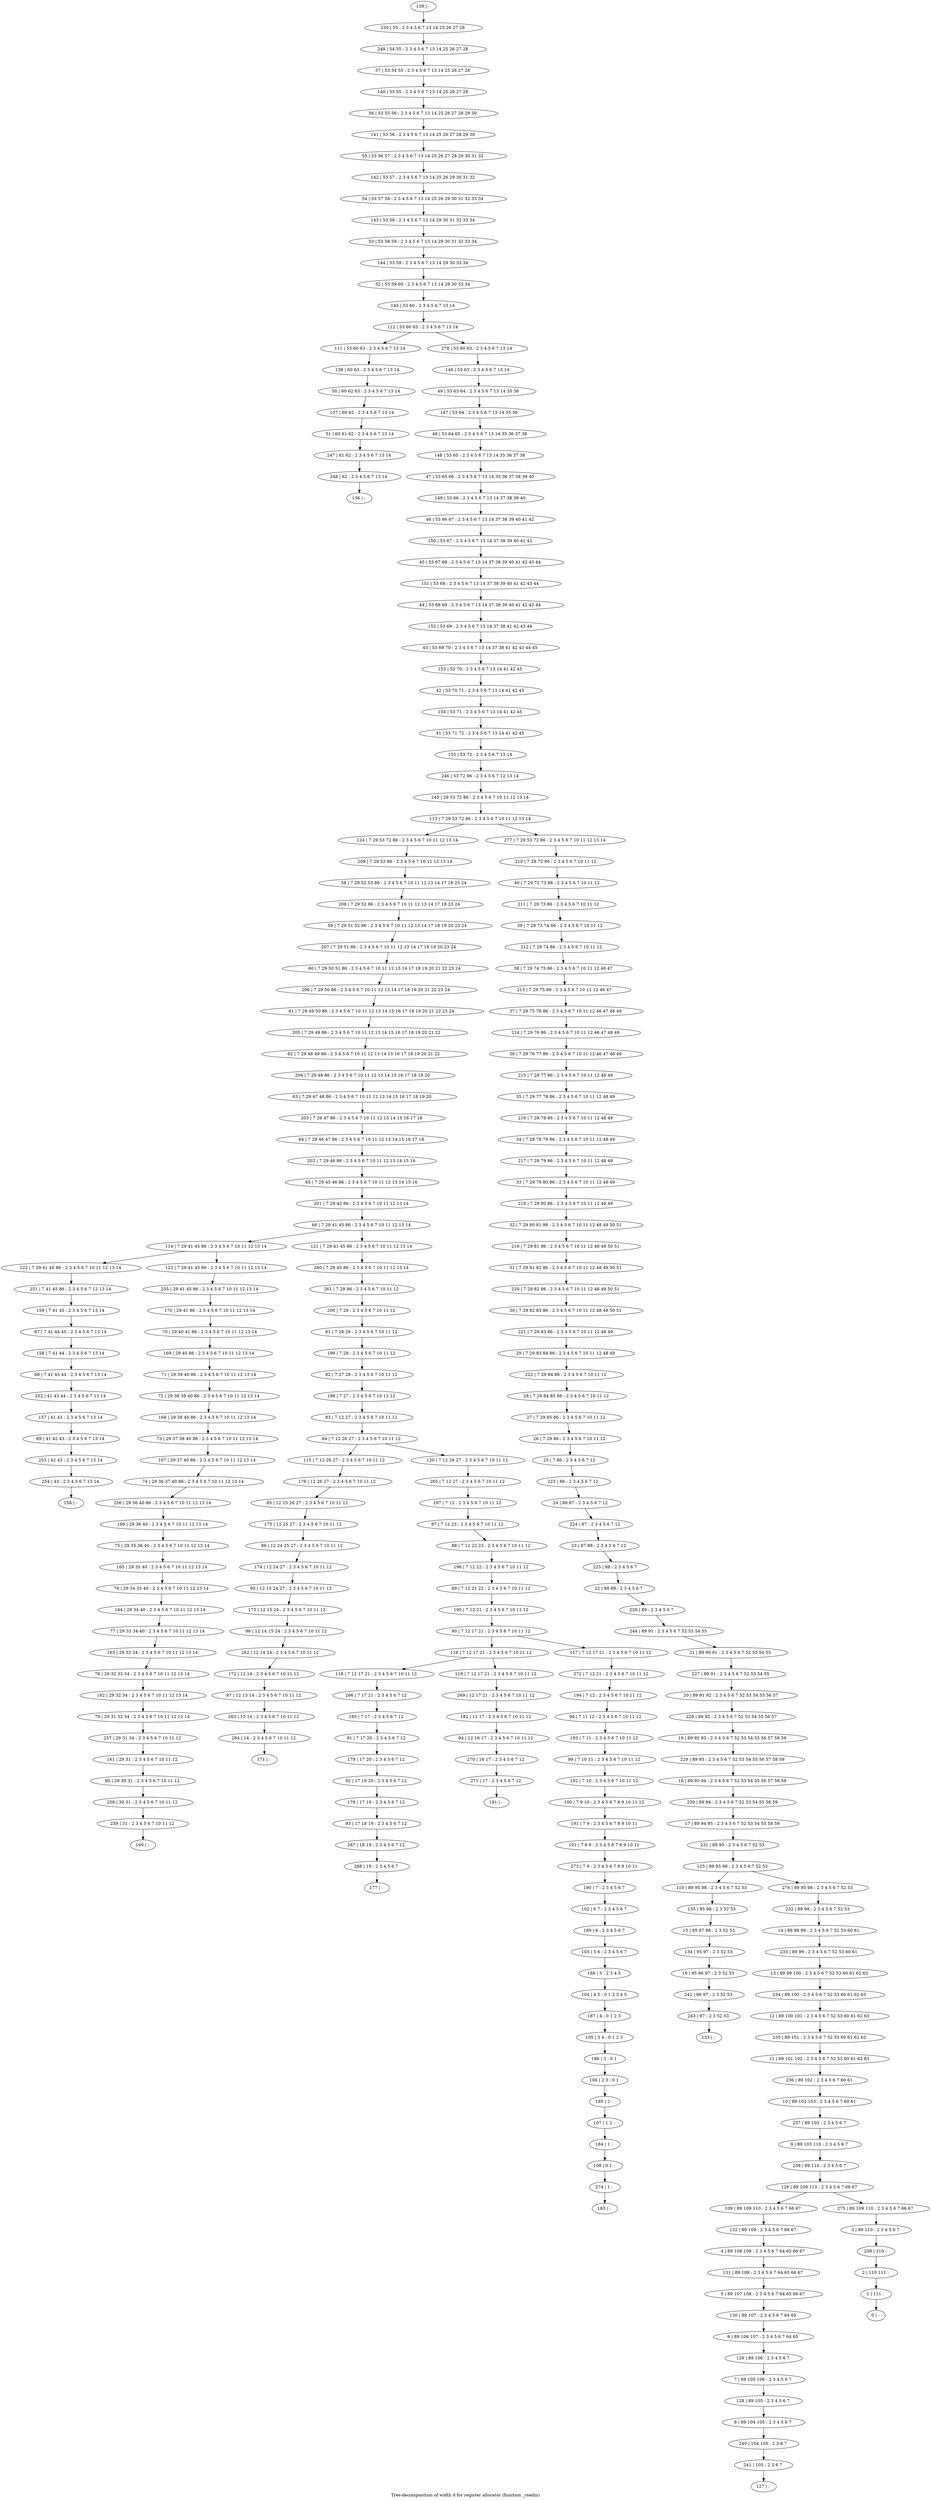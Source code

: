 digraph G {
graph [label="Tree-decomposition of width 4 for register allocator (function _readin)"]
0[label="0 | : "];
1[label="1 | 111 : "];
2[label="2 | 110 111 : "];
3[label="3 | 89 110 : 2 3 4 5 6 7 "];
4[label="4 | 89 108 109 : 2 3 4 5 6 7 64 65 66 67 "];
5[label="5 | 89 107 108 : 2 3 4 5 6 7 64 65 66 67 "];
6[label="6 | 89 106 107 : 2 3 4 5 6 7 64 65 "];
7[label="7 | 89 105 106 : 2 3 4 5 6 7 "];
8[label="8 | 89 104 105 : 2 3 4 5 6 7 "];
9[label="9 | 89 103 110 : 2 3 4 5 6 7 "];
10[label="10 | 89 102 103 : 2 3 4 5 6 7 60 61 "];
11[label="11 | 89 101 102 : 2 3 4 5 6 7 52 53 60 61 62 63 "];
12[label="12 | 89 100 101 : 2 3 4 5 6 7 52 53 60 61 62 63 "];
13[label="13 | 89 99 100 : 2 3 4 5 6 7 52 53 60 61 62 63 "];
14[label="14 | 89 98 99 : 2 3 4 5 6 7 52 53 60 61 "];
15[label="15 | 95 97 98 : 2 3 52 53 "];
16[label="16 | 95 96 97 : 2 3 52 53 "];
17[label="17 | 89 94 95 : 2 3 4 5 6 7 52 53 54 55 58 59 "];
18[label="18 | 89 93 94 : 2 3 4 5 6 7 52 53 54 55 56 57 58 59 "];
19[label="19 | 89 92 93 : 2 3 4 5 6 7 52 53 54 55 56 57 58 59 "];
20[label="20 | 89 91 92 : 2 3 4 5 6 7 52 53 54 55 56 57 "];
21[label="21 | 89 90 91 : 2 3 4 5 6 7 52 53 54 55 "];
22[label="22 | 88 89 : 2 3 4 5 6 7 "];
23[label="23 | 87 88 : 2 3 4 5 6 7 12 "];
24[label="24 | 86 87 : 2 3 4 5 6 7 12 "];
25[label="25 | 7 86 : 2 3 4 5 6 7 12 "];
26[label="26 | 7 29 86 : 2 3 4 5 6 7 10 11 12 "];
27[label="27 | 7 29 85 86 : 2 3 4 5 6 7 10 11 12 "];
28[label="28 | 7 29 84 85 86 : 2 3 4 5 6 7 10 11 12 "];
29[label="29 | 7 29 83 84 86 : 2 3 4 5 6 7 10 11 12 48 49 "];
30[label="30 | 7 29 82 83 86 : 2 3 4 5 6 7 10 11 12 48 49 50 51 "];
31[label="31 | 7 29 81 82 86 : 2 3 4 5 6 7 10 11 12 48 49 50 51 "];
32[label="32 | 7 29 80 81 86 : 2 3 4 5 6 7 10 11 12 48 49 50 51 "];
33[label="33 | 7 29 79 80 86 : 2 3 4 5 6 7 10 11 12 48 49 "];
34[label="34 | 7 29 78 79 86 : 2 3 4 5 6 7 10 11 12 48 49 "];
35[label="35 | 7 29 77 78 86 : 2 3 4 5 6 7 10 11 12 48 49 "];
36[label="36 | 7 29 76 77 86 : 2 3 4 5 6 7 10 11 12 46 47 48 49 "];
37[label="37 | 7 29 75 76 86 : 2 3 4 5 6 7 10 11 12 46 47 48 49 "];
38[label="38 | 7 29 74 75 86 : 2 3 4 5 6 7 10 11 12 46 47 "];
39[label="39 | 7 29 73 74 86 : 2 3 4 5 6 7 10 11 12 "];
40[label="40 | 7 29 72 73 86 : 2 3 4 5 6 7 10 11 12 "];
41[label="41 | 53 71 72 : 2 3 4 5 6 7 13 14 41 42 45 "];
42[label="42 | 53 70 71 : 2 3 4 5 6 7 13 14 41 42 45 "];
43[label="43 | 53 69 70 : 2 3 4 5 6 7 13 14 37 38 41 42 43 44 45 "];
44[label="44 | 53 68 69 : 2 3 4 5 6 7 13 14 37 38 39 40 41 42 43 44 "];
45[label="45 | 53 67 68 : 2 3 4 5 6 7 13 14 37 38 39 40 41 42 43 44 "];
46[label="46 | 53 66 67 : 2 3 4 5 6 7 13 14 37 38 39 40 41 42 "];
47[label="47 | 53 65 66 : 2 3 4 5 6 7 13 14 35 36 37 38 39 40 "];
48[label="48 | 53 64 65 : 2 3 4 5 6 7 13 14 35 36 37 38 "];
49[label="49 | 53 63 64 : 2 3 4 5 6 7 13 14 35 36 "];
50[label="50 | 60 62 63 : 2 3 4 5 6 7 13 14 "];
51[label="51 | 60 61 62 : 2 3 4 5 6 7 13 14 "];
52[label="52 | 53 59 60 : 2 3 4 5 6 7 13 14 29 30 33 34 "];
53[label="53 | 53 58 59 : 2 3 4 5 6 7 13 14 29 30 31 32 33 34 "];
54[label="54 | 53 57 58 : 2 3 4 5 6 7 13 14 25 26 29 30 31 32 33 34 "];
55[label="55 | 53 56 57 : 2 3 4 5 6 7 13 14 25 26 27 28 29 30 31 32 "];
56[label="56 | 53 55 56 : 2 3 4 5 6 7 13 14 25 26 27 28 29 30 "];
57[label="57 | 53 54 55 : 2 3 4 5 6 7 13 14 25 26 27 28 "];
58[label="58 | 7 29 52 53 86 : 2 3 4 5 6 7 10 11 12 13 14 17 18 23 24 "];
59[label="59 | 7 29 51 52 86 : 2 3 4 5 6 7 10 11 12 13 14 17 18 19 20 23 24 "];
60[label="60 | 7 29 50 51 86 : 2 3 4 5 6 7 10 11 12 13 14 17 18 19 20 21 22 23 24 "];
61[label="61 | 7 29 49 50 86 : 2 3 4 5 6 7 10 11 12 13 14 15 16 17 18 19 20 21 22 23 24 "];
62[label="62 | 7 29 48 49 86 : 2 3 4 5 6 7 10 11 12 13 14 15 16 17 18 19 20 21 22 "];
63[label="63 | 7 29 47 48 86 : 2 3 4 5 6 7 10 11 12 13 14 15 16 17 18 19 20 "];
64[label="64 | 7 29 46 47 86 : 2 3 4 5 6 7 10 11 12 13 14 15 16 17 18 "];
65[label="65 | 7 29 45 46 86 : 2 3 4 5 6 7 10 11 12 13 14 15 16 "];
66[label="66 | 7 29 41 45 86 : 2 3 4 5 6 7 10 11 12 13 14 "];
67[label="67 | 7 41 44 45 : 2 3 4 5 6 7 13 14 "];
68[label="68 | 7 41 43 44 : 2 3 4 5 6 7 13 14 "];
69[label="69 | 41 42 43 : 2 3 4 5 6 7 13 14 "];
70[label="70 | 29 40 41 86 : 2 3 4 5 6 7 10 11 12 13 14 "];
71[label="71 | 29 39 40 86 : 2 3 4 5 6 7 10 11 12 13 14 "];
72[label="72 | 29 38 39 40 86 : 2 3 4 5 6 7 10 11 12 13 14 "];
73[label="73 | 29 37 38 40 86 : 2 3 4 5 6 7 10 11 12 13 14 "];
74[label="74 | 29 36 37 40 86 : 2 3 4 5 6 7 10 11 12 13 14 "];
75[label="75 | 29 35 36 40 : 2 3 4 5 6 7 10 11 12 13 14 "];
76[label="76 | 29 34 35 40 : 2 3 4 5 6 7 10 11 12 13 14 "];
77[label="77 | 29 33 34 40 : 2 3 4 5 6 7 10 11 12 13 14 "];
78[label="78 | 29 32 33 34 : 2 3 4 5 6 7 10 11 12 13 14 "];
79[label="79 | 29 31 32 34 : 2 3 4 5 6 7 10 11 12 13 14 "];
80[label="80 | 29 30 31 : 2 3 4 5 6 7 10 11 12 "];
81[label="81 | 7 28 29 : 2 3 4 5 6 7 10 11 12 "];
82[label="82 | 7 27 28 : 2 3 4 5 6 7 10 11 12 "];
83[label="83 | 7 12 27 : 2 3 4 5 6 7 10 11 12 "];
84[label="84 | 7 12 26 27 : 2 3 4 5 6 7 10 11 12 "];
85[label="85 | 12 25 26 27 : 2 3 4 5 6 7 10 11 12 "];
86[label="86 | 12 24 25 27 : 2 3 4 5 6 7 10 11 12 "];
87[label="87 | 7 12 23 : 2 3 4 5 6 7 10 11 12 "];
88[label="88 | 7 12 22 23 : 2 3 4 5 6 7 10 11 12 "];
89[label="89 | 7 12 21 22 : 2 3 4 5 6 7 10 11 12 "];
90[label="90 | 7 12 17 21 : 2 3 4 5 6 7 10 11 12 "];
91[label="91 | 7 17 20 : 2 3 4 5 6 7 12 "];
92[label="92 | 17 19 20 : 2 3 4 5 6 7 12 "];
93[label="93 | 17 18 19 : 2 3 4 5 6 7 12 "];
94[label="94 | 12 16 17 : 2 3 4 5 6 7 10 11 12 "];
95[label="95 | 12 15 24 27 : 2 3 4 5 6 7 10 11 12 "];
96[label="96 | 12 14 15 24 : 2 3 4 5 6 7 10 11 12 "];
97[label="97 | 12 13 14 : 2 3 4 5 6 7 10 11 12 "];
98[label="98 | 7 11 12 : 2 3 4 5 6 7 10 11 12 "];
99[label="99 | 7 10 11 : 2 3 4 5 6 7 10 11 12 "];
100[label="100 | 7 9 10 : 2 3 4 5 6 7 8 9 10 11 12 "];
101[label="101 | 7 8 9 : 2 3 4 5 6 7 8 9 10 11 "];
102[label="102 | 6 7 : 2 3 4 5 6 7 "];
103[label="103 | 5 6 : 2 3 4 5 6 7 "];
104[label="104 | 4 5 : 0 1 2 3 4 5 "];
105[label="105 | 3 4 : 0 1 2 3 "];
106[label="106 | 2 3 : 0 1 "];
107[label="107 | 1 2 : "];
108[label="108 | 0 1 : "];
109[label="109 | 89 109 110 : 2 3 4 5 6 7 66 67 "];
110[label="110 | 89 95 98 : 2 3 4 5 6 7 52 53 "];
111[label="111 | 53 60 63 : 2 3 4 5 6 7 13 14 "];
112[label="112 | 53 60 63 : 2 3 4 5 6 7 13 14 "];
113[label="113 | 7 29 53 72 86 : 2 3 4 5 6 7 10 11 12 13 14 "];
114[label="114 | 7 29 41 45 86 : 2 3 4 5 6 7 10 11 12 13 14 "];
115[label="115 | 7 12 26 27 : 2 3 4 5 6 7 10 11 12 "];
116[label="116 | 7 12 17 21 : 2 3 4 5 6 7 10 11 12 "];
117[label="117 | 7 12 17 21 : 2 3 4 5 6 7 10 11 12 "];
118[label="118 | 7 12 17 21 : 2 3 4 5 6 7 10 11 12 "];
119[label="119 | 7 12 17 21 : 2 3 4 5 6 7 10 11 12 "];
120[label="120 | 7 12 26 27 : 2 3 4 5 6 7 10 11 12 "];
121[label="121 | 7 29 41 45 86 : 2 3 4 5 6 7 10 11 12 13 14 "];
122[label="122 | 7 29 41 45 86 : 2 3 4 5 6 7 10 11 12 13 14 "];
123[label="123 | 7 29 41 45 86 : 2 3 4 5 6 7 10 11 12 13 14 "];
124[label="124 | 7 29 53 72 86 : 2 3 4 5 6 7 10 11 12 13 14 "];
125[label="125 | 89 95 98 : 2 3 4 5 6 7 52 53 "];
126[label="126 | 89 109 110 : 2 3 4 5 6 7 66 67 "];
127[label="127 | : "];
128[label="128 | 89 105 : 2 3 4 5 6 7 "];
129[label="129 | 89 106 : 2 3 4 5 6 7 "];
130[label="130 | 89 107 : 2 3 4 5 6 7 64 65 "];
131[label="131 | 89 108 : 2 3 4 5 6 7 64 65 66 67 "];
132[label="132 | 89 109 : 2 3 4 5 6 7 66 67 "];
133[label="133 | : "];
134[label="134 | 95 97 : 2 3 52 53 "];
135[label="135 | 95 98 : 2 3 52 53 "];
136[label="136 | : "];
137[label="137 | 60 62 : 2 3 4 5 6 7 13 14 "];
138[label="138 | 60 63 : 2 3 4 5 6 7 13 14 "];
139[label="139 | : "];
140[label="140 | 53 55 : 2 3 4 5 6 7 13 14 25 26 27 28 "];
141[label="141 | 53 56 : 2 3 4 5 6 7 13 14 25 26 27 28 29 30 "];
142[label="142 | 53 57 : 2 3 4 5 6 7 13 14 25 26 29 30 31 32 "];
143[label="143 | 53 58 : 2 3 4 5 6 7 13 14 29 30 31 32 33 34 "];
144[label="144 | 53 59 : 2 3 4 5 6 7 13 14 29 30 33 34 "];
145[label="145 | 53 60 : 2 3 4 5 6 7 13 14 "];
146[label="146 | 53 63 : 2 3 4 5 6 7 13 14 "];
147[label="147 | 53 64 : 2 3 4 5 6 7 13 14 35 36 "];
148[label="148 | 53 65 : 2 3 4 5 6 7 13 14 35 36 37 38 "];
149[label="149 | 53 66 : 2 3 4 5 6 7 13 14 37 38 39 40 "];
150[label="150 | 53 67 : 2 3 4 5 6 7 13 14 37 38 39 40 41 42 "];
151[label="151 | 53 68 : 2 3 4 5 6 7 13 14 37 38 39 40 41 42 43 44 "];
152[label="152 | 53 69 : 2 3 4 5 6 7 13 14 37 38 41 42 43 44 "];
153[label="153 | 53 70 : 2 3 4 5 6 7 13 14 41 42 45 "];
154[label="154 | 53 71 : 2 3 4 5 6 7 13 14 41 42 45 "];
155[label="155 | 53 72 : 2 3 4 5 6 7 13 14 "];
156[label="156 | : "];
157[label="157 | 41 43 : 2 3 4 5 6 7 13 14 "];
158[label="158 | 7 41 44 : 2 3 4 5 6 7 13 14 "];
159[label="159 | 7 41 45 : 2 3 4 5 6 7 13 14 "];
160[label="160 | : "];
161[label="161 | 29 31 : 2 3 4 5 6 7 10 11 12 "];
162[label="162 | 29 32 34 : 2 3 4 5 6 7 10 11 12 13 14 "];
163[label="163 | 29 33 34 : 2 3 4 5 6 7 10 11 12 13 14 "];
164[label="164 | 29 34 40 : 2 3 4 5 6 7 10 11 12 13 14 "];
165[label="165 | 29 35 40 : 2 3 4 5 6 7 10 11 12 13 14 "];
166[label="166 | 29 36 40 : 2 3 4 5 6 7 10 11 12 13 14 "];
167[label="167 | 29 37 40 86 : 2 3 4 5 6 7 10 11 12 13 14 "];
168[label="168 | 29 38 40 86 : 2 3 4 5 6 7 10 11 12 13 14 "];
169[label="169 | 29 40 86 : 2 3 4 5 6 7 10 11 12 13 14 "];
170[label="170 | 29 41 86 : 2 3 4 5 6 7 10 11 12 13 14 "];
171[label="171 | : "];
172[label="172 | 12 14 : 2 3 4 5 6 7 10 11 12 "];
173[label="173 | 12 15 24 : 2 3 4 5 6 7 10 11 12 "];
174[label="174 | 12 24 27 : 2 3 4 5 6 7 10 11 12 "];
175[label="175 | 12 25 27 : 2 3 4 5 6 7 10 11 12 "];
176[label="176 | 12 26 27 : 2 3 4 5 6 7 10 11 12 "];
177[label="177 | : "];
178[label="178 | 17 19 : 2 3 4 5 6 7 12 "];
179[label="179 | 17 20 : 2 3 4 5 6 7 12 "];
180[label="180 | 7 17 : 2 3 4 5 6 7 12 "];
181[label="181 | : "];
182[label="182 | 12 17 : 2 3 4 5 6 7 10 11 12 "];
183[label="183 | : "];
184[label="184 | 1 : "];
185[label="185 | 2 : "];
186[label="186 | 3 : 0 1 "];
187[label="187 | 4 : 0 1 2 3 "];
188[label="188 | 5 : 2 3 4 5 "];
189[label="189 | 6 : 2 3 4 5 6 7 "];
190[label="190 | 7 : 2 3 4 5 6 7 "];
191[label="191 | 7 9 : 2 3 4 5 6 7 8 9 10 11 "];
192[label="192 | 7 10 : 2 3 4 5 6 7 10 11 12 "];
193[label="193 | 7 11 : 2 3 4 5 6 7 10 11 12 "];
194[label="194 | 7 12 : 2 3 4 5 6 7 10 11 12 "];
195[label="195 | 7 12 21 : 2 3 4 5 6 7 10 11 12 "];
196[label="196 | 7 12 22 : 2 3 4 5 6 7 10 11 12 "];
197[label="197 | 7 12 : 2 3 4 5 6 7 10 11 12 "];
198[label="198 | 7 27 : 2 3 4 5 6 7 10 11 12 "];
199[label="199 | 7 28 : 2 3 4 5 6 7 10 11 12 "];
200[label="200 | 7 29 : 2 3 4 5 6 7 10 11 12 "];
201[label="201 | 7 29 45 86 : 2 3 4 5 6 7 10 11 12 13 14 "];
202[label="202 | 7 29 46 86 : 2 3 4 5 6 7 10 11 12 13 14 15 16 "];
203[label="203 | 7 29 47 86 : 2 3 4 5 6 7 10 11 12 13 14 15 16 17 18 "];
204[label="204 | 7 29 48 86 : 2 3 4 5 6 7 10 11 12 13 14 15 16 17 18 19 20 "];
205[label="205 | 7 29 49 86 : 2 3 4 5 6 7 10 11 12 13 14 15 16 17 18 19 20 21 22 "];
206[label="206 | 7 29 50 86 : 2 3 4 5 6 7 10 11 12 13 14 17 18 19 20 21 22 23 24 "];
207[label="207 | 7 29 51 86 : 2 3 4 5 6 7 10 11 12 13 14 17 18 19 20 23 24 "];
208[label="208 | 7 29 52 86 : 2 3 4 5 6 7 10 11 12 13 14 17 18 23 24 "];
209[label="209 | 7 29 53 86 : 2 3 4 5 6 7 10 11 12 13 14 "];
210[label="210 | 7 29 72 86 : 2 3 4 5 6 7 10 11 12 "];
211[label="211 | 7 29 73 86 : 2 3 4 5 6 7 10 11 12 "];
212[label="212 | 7 29 74 86 : 2 3 4 5 6 7 10 11 12 "];
213[label="213 | 7 29 75 86 : 2 3 4 5 6 7 10 11 12 46 47 "];
214[label="214 | 7 29 76 86 : 2 3 4 5 6 7 10 11 12 46 47 48 49 "];
215[label="215 | 7 29 77 86 : 2 3 4 5 6 7 10 11 12 48 49 "];
216[label="216 | 7 29 78 86 : 2 3 4 5 6 7 10 11 12 48 49 "];
217[label="217 | 7 29 79 86 : 2 3 4 5 6 7 10 11 12 48 49 "];
218[label="218 | 7 29 80 86 : 2 3 4 5 6 7 10 11 12 48 49 "];
219[label="219 | 7 29 81 86 : 2 3 4 5 6 7 10 11 12 48 49 50 51 "];
220[label="220 | 7 29 82 86 : 2 3 4 5 6 7 10 11 12 48 49 50 51 "];
221[label="221 | 7 29 83 86 : 2 3 4 5 6 7 10 11 12 48 49 "];
222[label="222 | 7 29 84 86 : 2 3 4 5 6 7 10 11 12 "];
223[label="223 | 86 : 2 3 4 5 6 7 12 "];
224[label="224 | 87 : 2 3 4 5 6 7 12 "];
225[label="225 | 88 : 2 3 4 5 6 7 "];
226[label="226 | 89 : 2 3 4 5 6 7 "];
227[label="227 | 89 91 : 2 3 4 5 6 7 52 53 54 55 "];
228[label="228 | 89 92 : 2 3 4 5 6 7 52 53 54 55 56 57 "];
229[label="229 | 89 93 : 2 3 4 5 6 7 52 53 54 55 56 57 58 59 "];
230[label="230 | 89 94 : 2 3 4 5 6 7 52 53 54 55 58 59 "];
231[label="231 | 89 95 : 2 3 4 5 6 7 52 53 "];
232[label="232 | 89 98 : 2 3 4 5 6 7 52 53 "];
233[label="233 | 89 99 : 2 3 4 5 6 7 52 53 60 61 "];
234[label="234 | 89 100 : 2 3 4 5 6 7 52 53 60 61 62 63 "];
235[label="235 | 89 101 : 2 3 4 5 6 7 52 53 60 61 62 63 "];
236[label="236 | 89 102 : 2 3 4 5 6 7 60 61 "];
237[label="237 | 89 103 : 2 3 4 5 6 7 "];
238[label="238 | 89 110 : 2 3 4 5 6 7 "];
239[label="239 | 110 : "];
240[label="240 | 104 105 : 2 3 6 7 "];
241[label="241 | 105 : 2 3 6 7 "];
242[label="242 | 96 97 : 2 3 52 53 "];
243[label="243 | 97 : 2 3 52 53 "];
244[label="244 | 89 91 : 2 3 4 5 6 7 52 53 54 55 "];
245[label="245 | 29 53 72 86 : 2 3 4 5 6 7 10 11 12 13 14 "];
246[label="246 | 53 72 86 : 2 3 4 5 6 7 12 13 14 "];
247[label="247 | 61 62 : 2 3 4 5 6 7 13 14 "];
248[label="248 | 62 : 2 3 4 5 6 7 13 14 "];
249[label="249 | 54 55 : 2 3 4 5 6 7 13 14 25 26 27 28 "];
250[label="250 | 55 : 2 3 4 5 6 7 13 14 25 26 27 28 "];
251[label="251 | 7 41 45 86 : 2 3 4 5 6 7 12 13 14 "];
252[label="252 | 41 43 44 : 2 3 4 5 6 7 13 14 "];
253[label="253 | 42 43 : 2 3 4 5 6 7 13 14 "];
254[label="254 | 43 : 2 3 4 5 6 7 13 14 "];
255[label="255 | 29 41 45 86 : 2 3 4 5 6 7 10 11 12 13 14 "];
256[label="256 | 29 36 40 86 : 2 3 4 5 6 7 10 11 12 13 14 "];
257[label="257 | 29 31 34 : 2 3 4 5 6 7 10 11 12 "];
258[label="258 | 30 31 : 2 3 4 5 6 7 10 11 12 "];
259[label="259 | 31 : 2 3 4 5 6 7 10 11 12 "];
260[label="260 | 7 29 45 86 : 2 3 4 5 6 7 10 11 12 13 14 "];
261[label="261 | 7 29 86 : 2 3 4 5 6 7 10 11 12 "];
262[label="262 | 12 14 24 : 2 3 4 5 6 7 10 11 12 "];
263[label="263 | 13 14 : 2 3 4 5 6 7 10 11 12 "];
264[label="264 | 14 : 2 3 4 5 6 7 10 11 12 "];
265[label="265 | 7 12 27 : 2 3 4 5 6 7 10 11 12 "];
266[label="266 | 7 17 21 : 2 3 4 5 6 7 12 "];
267[label="267 | 18 19 : 2 3 4 5 6 7 12 "];
268[label="268 | 19 : 2 3 4 5 6 7 "];
269[label="269 | 12 17 21 : 2 3 4 5 6 7 10 11 12 "];
270[label="270 | 16 17 : 2 3 4 5 6 7 12 "];
271[label="271 | 17 : 2 3 4 5 6 7 12 "];
272[label="272 | 7 12 21 : 2 3 4 5 6 7 10 11 12 "];
273[label="273 | 7 9 : 2 3 4 5 6 7 8 9 10 11 "];
274[label="274 | 1 : "];
275[label="275 | 89 109 110 : 2 3 4 5 6 7 66 67 "];
276[label="276 | 89 95 98 : 2 3 4 5 6 7 52 53 "];
277[label="277 | 7 29 53 72 86 : 2 3 4 5 6 7 10 11 12 13 14 "];
278[label="278 | 53 60 63 : 2 3 4 5 6 7 13 14 "];
71->72 ;
83->84 ;
87->88 ;
66->114 ;
84->115 ;
90->116 ;
90->117 ;
116->118 ;
116->119 ;
84->120 ;
66->121 ;
114->122 ;
114->123 ;
128->8 ;
7->128 ;
129->7 ;
6->129 ;
130->6 ;
5->130 ;
131->5 ;
4->131 ;
132->4 ;
109->132 ;
134->16 ;
15->134 ;
135->15 ;
110->135 ;
137->51 ;
50->137 ;
138->50 ;
111->138 ;
157->69 ;
158->68 ;
67->158 ;
159->67 ;
161->80 ;
162->79 ;
78->162 ;
163->78 ;
77->163 ;
164->77 ;
76->164 ;
165->76 ;
75->165 ;
166->75 ;
167->74 ;
73->167 ;
168->73 ;
72->168 ;
169->71 ;
70->169 ;
170->70 ;
172->97 ;
173->96 ;
95->173 ;
174->95 ;
86->174 ;
175->86 ;
85->175 ;
176->85 ;
115->176 ;
178->93 ;
92->178 ;
179->92 ;
91->179 ;
180->91 ;
182->94 ;
184->108 ;
107->184 ;
185->107 ;
106->185 ;
186->106 ;
105->186 ;
187->105 ;
104->187 ;
188->104 ;
103->188 ;
189->103 ;
102->189 ;
190->102 ;
191->101 ;
100->191 ;
192->100 ;
99->192 ;
193->99 ;
98->193 ;
194->98 ;
195->90 ;
89->195 ;
196->89 ;
88->196 ;
197->87 ;
198->83 ;
82->198 ;
199->82 ;
81->199 ;
200->81 ;
201->66 ;
65->201 ;
202->65 ;
64->202 ;
203->64 ;
63->203 ;
204->63 ;
62->204 ;
205->62 ;
61->205 ;
206->61 ;
60->206 ;
207->60 ;
59->207 ;
208->59 ;
58->208 ;
209->58 ;
124->209 ;
8->240 ;
241->127 ;
240->241 ;
16->242 ;
243->133 ;
242->243 ;
51->247 ;
248->136 ;
247->248 ;
251->159 ;
122->251 ;
252->157 ;
68->252 ;
69->253 ;
254->156 ;
253->254 ;
255->170 ;
123->255 ;
256->166 ;
74->256 ;
257->161 ;
79->257 ;
80->258 ;
259->160 ;
258->259 ;
121->260 ;
261->200 ;
260->261 ;
262->172 ;
96->262 ;
97->263 ;
264->171 ;
263->264 ;
265->197 ;
120->265 ;
266->180 ;
118->266 ;
93->267 ;
268->177 ;
267->268 ;
269->182 ;
119->269 ;
94->270 ;
271->181 ;
270->271 ;
272->194 ;
117->272 ;
273->190 ;
101->273 ;
274->183 ;
108->274 ;
139->250 ;
250->249 ;
249->57 ;
57->140 ;
140->56 ;
56->141 ;
141->55 ;
55->142 ;
142->54 ;
54->143 ;
143->53 ;
53->144 ;
144->52 ;
52->145 ;
145->112 ;
146->49 ;
49->147 ;
147->48 ;
48->148 ;
148->47 ;
47->149 ;
149->46 ;
46->150 ;
150->45 ;
45->151 ;
151->44 ;
44->152 ;
152->43 ;
43->153 ;
153->42 ;
42->154 ;
154->41 ;
41->155 ;
155->246 ;
246->245 ;
245->113 ;
210->40 ;
40->211 ;
211->39 ;
39->212 ;
212->38 ;
38->213 ;
213->37 ;
37->214 ;
214->36 ;
36->215 ;
215->35 ;
35->216 ;
216->34 ;
34->217 ;
217->33 ;
33->218 ;
218->32 ;
32->219 ;
219->31 ;
31->220 ;
220->30 ;
30->221 ;
221->29 ;
29->222 ;
222->28 ;
28->27 ;
27->26 ;
26->25 ;
25->223 ;
223->24 ;
24->224 ;
224->23 ;
23->225 ;
225->22 ;
22->226 ;
226->244 ;
244->21 ;
21->227 ;
227->20 ;
20->228 ;
228->19 ;
19->229 ;
229->18 ;
18->230 ;
230->17 ;
17->231 ;
231->125 ;
232->14 ;
14->233 ;
233->13 ;
13->234 ;
234->12 ;
12->235 ;
235->11 ;
11->236 ;
236->10 ;
10->237 ;
237->9 ;
9->238 ;
238->126 ;
3->239 ;
239->2 ;
2->1 ;
1->0 ;
275->3 ;
276->232 ;
277->210 ;
278->146 ;
126->109 ;
126->275 ;
125->110 ;
125->276 ;
113->124 ;
113->277 ;
112->111 ;
112->278 ;
}
